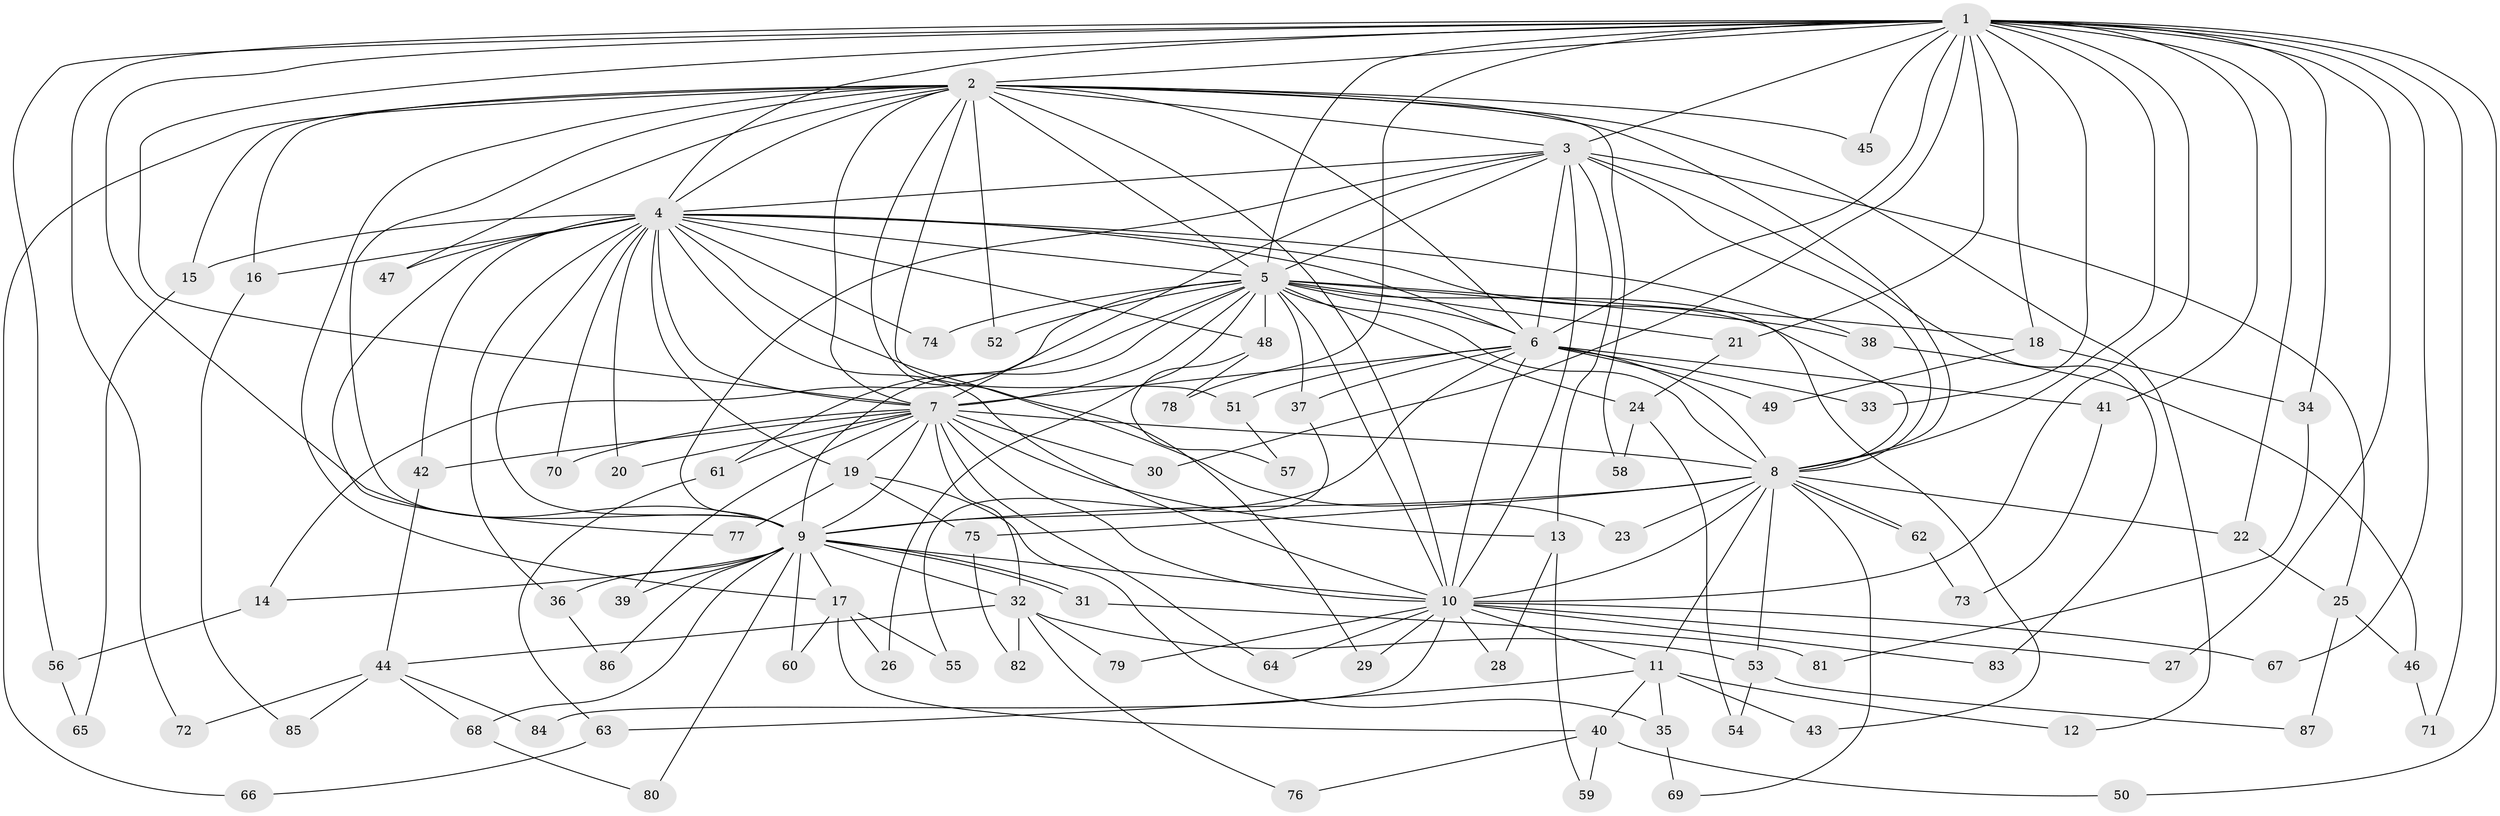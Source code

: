// Generated by graph-tools (version 1.1) at 2025/49/03/09/25 03:49:36]
// undirected, 87 vertices, 199 edges
graph export_dot {
graph [start="1"]
  node [color=gray90,style=filled];
  1;
  2;
  3;
  4;
  5;
  6;
  7;
  8;
  9;
  10;
  11;
  12;
  13;
  14;
  15;
  16;
  17;
  18;
  19;
  20;
  21;
  22;
  23;
  24;
  25;
  26;
  27;
  28;
  29;
  30;
  31;
  32;
  33;
  34;
  35;
  36;
  37;
  38;
  39;
  40;
  41;
  42;
  43;
  44;
  45;
  46;
  47;
  48;
  49;
  50;
  51;
  52;
  53;
  54;
  55;
  56;
  57;
  58;
  59;
  60;
  61;
  62;
  63;
  64;
  65;
  66;
  67;
  68;
  69;
  70;
  71;
  72;
  73;
  74;
  75;
  76;
  77;
  78;
  79;
  80;
  81;
  82;
  83;
  84;
  85;
  86;
  87;
  1 -- 2;
  1 -- 3;
  1 -- 4;
  1 -- 5;
  1 -- 6;
  1 -- 7;
  1 -- 8;
  1 -- 9;
  1 -- 10;
  1 -- 18;
  1 -- 21;
  1 -- 22;
  1 -- 27;
  1 -- 30;
  1 -- 33;
  1 -- 34;
  1 -- 41;
  1 -- 45;
  1 -- 50;
  1 -- 56;
  1 -- 67;
  1 -- 71;
  1 -- 72;
  1 -- 78;
  2 -- 3;
  2 -- 4;
  2 -- 5;
  2 -- 6;
  2 -- 7;
  2 -- 8;
  2 -- 9;
  2 -- 10;
  2 -- 12;
  2 -- 15;
  2 -- 16;
  2 -- 17;
  2 -- 29;
  2 -- 45;
  2 -- 47;
  2 -- 51;
  2 -- 52;
  2 -- 58;
  2 -- 66;
  3 -- 4;
  3 -- 5;
  3 -- 6;
  3 -- 7;
  3 -- 8;
  3 -- 9;
  3 -- 10;
  3 -- 13;
  3 -- 25;
  3 -- 83;
  4 -- 5;
  4 -- 6;
  4 -- 7;
  4 -- 8;
  4 -- 9;
  4 -- 10;
  4 -- 15;
  4 -- 16;
  4 -- 19;
  4 -- 20;
  4 -- 23;
  4 -- 36;
  4 -- 38;
  4 -- 42;
  4 -- 47;
  4 -- 48;
  4 -- 70;
  4 -- 74;
  4 -- 77;
  5 -- 6;
  5 -- 7;
  5 -- 8;
  5 -- 9;
  5 -- 10;
  5 -- 14;
  5 -- 18;
  5 -- 21;
  5 -- 24;
  5 -- 26;
  5 -- 37;
  5 -- 38;
  5 -- 43;
  5 -- 48;
  5 -- 52;
  5 -- 61;
  5 -- 74;
  6 -- 7;
  6 -- 8;
  6 -- 9;
  6 -- 10;
  6 -- 33;
  6 -- 37;
  6 -- 41;
  6 -- 49;
  6 -- 51;
  7 -- 8;
  7 -- 9;
  7 -- 10;
  7 -- 13;
  7 -- 19;
  7 -- 20;
  7 -- 30;
  7 -- 32;
  7 -- 39;
  7 -- 42;
  7 -- 61;
  7 -- 64;
  7 -- 70;
  8 -- 9;
  8 -- 10;
  8 -- 11;
  8 -- 22;
  8 -- 23;
  8 -- 53;
  8 -- 62;
  8 -- 62;
  8 -- 69;
  8 -- 75;
  9 -- 10;
  9 -- 14;
  9 -- 17;
  9 -- 31;
  9 -- 31;
  9 -- 32;
  9 -- 36;
  9 -- 39;
  9 -- 60;
  9 -- 68;
  9 -- 80;
  9 -- 86;
  10 -- 11;
  10 -- 27;
  10 -- 28;
  10 -- 29;
  10 -- 64;
  10 -- 67;
  10 -- 79;
  10 -- 83;
  10 -- 84;
  11 -- 12;
  11 -- 35;
  11 -- 40;
  11 -- 43;
  11 -- 63;
  13 -- 28;
  13 -- 59;
  14 -- 56;
  15 -- 65;
  16 -- 85;
  17 -- 26;
  17 -- 40;
  17 -- 55;
  17 -- 60;
  18 -- 34;
  18 -- 49;
  19 -- 35;
  19 -- 75;
  19 -- 77;
  21 -- 24;
  22 -- 25;
  24 -- 54;
  24 -- 58;
  25 -- 46;
  25 -- 87;
  31 -- 81;
  32 -- 44;
  32 -- 53;
  32 -- 76;
  32 -- 79;
  32 -- 82;
  34 -- 81;
  35 -- 69;
  36 -- 86;
  37 -- 55;
  38 -- 46;
  40 -- 50;
  40 -- 59;
  40 -- 76;
  41 -- 73;
  42 -- 44;
  44 -- 68;
  44 -- 72;
  44 -- 84;
  44 -- 85;
  46 -- 71;
  48 -- 57;
  48 -- 78;
  51 -- 57;
  53 -- 54;
  53 -- 87;
  56 -- 65;
  61 -- 63;
  62 -- 73;
  63 -- 66;
  68 -- 80;
  75 -- 82;
}
